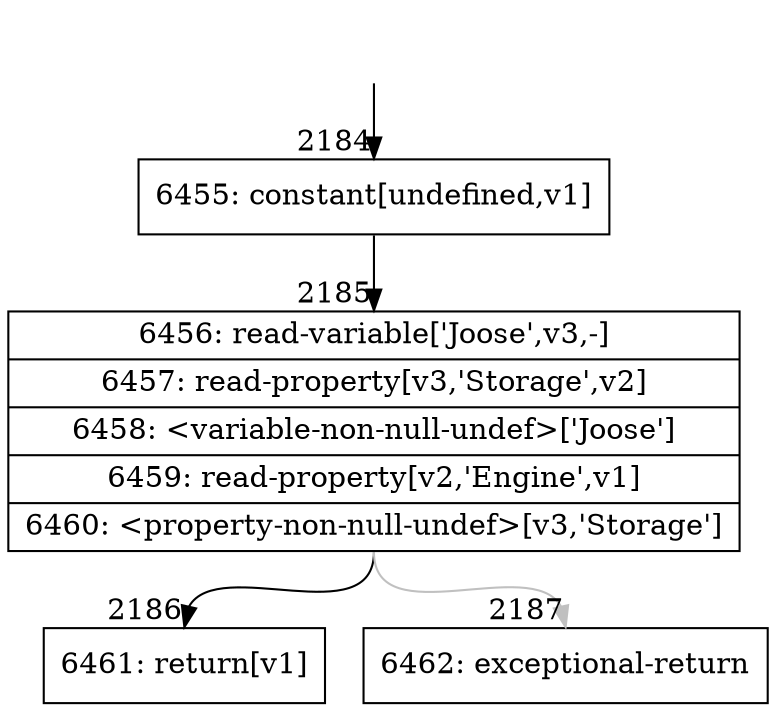 digraph {
rankdir="TD"
BB_entry246[shape=none,label=""];
BB_entry246 -> BB2184 [tailport=s, headport=n, headlabel="    2184"]
BB2184 [shape=record label="{6455: constant[undefined,v1]}" ] 
BB2184 -> BB2185 [tailport=s, headport=n, headlabel="      2185"]
BB2185 [shape=record label="{6456: read-variable['Joose',v3,-]|6457: read-property[v3,'Storage',v2]|6458: \<variable-non-null-undef\>['Joose']|6459: read-property[v2,'Engine',v1]|6460: \<property-non-null-undef\>[v3,'Storage']}" ] 
BB2185 -> BB2186 [tailport=s, headport=n, headlabel="      2186"]
BB2185 -> BB2187 [tailport=s, headport=n, color=gray, headlabel="      2187"]
BB2186 [shape=record label="{6461: return[v1]}" ] 
BB2187 [shape=record label="{6462: exceptional-return}" ] 
//#$~ 2559
}
